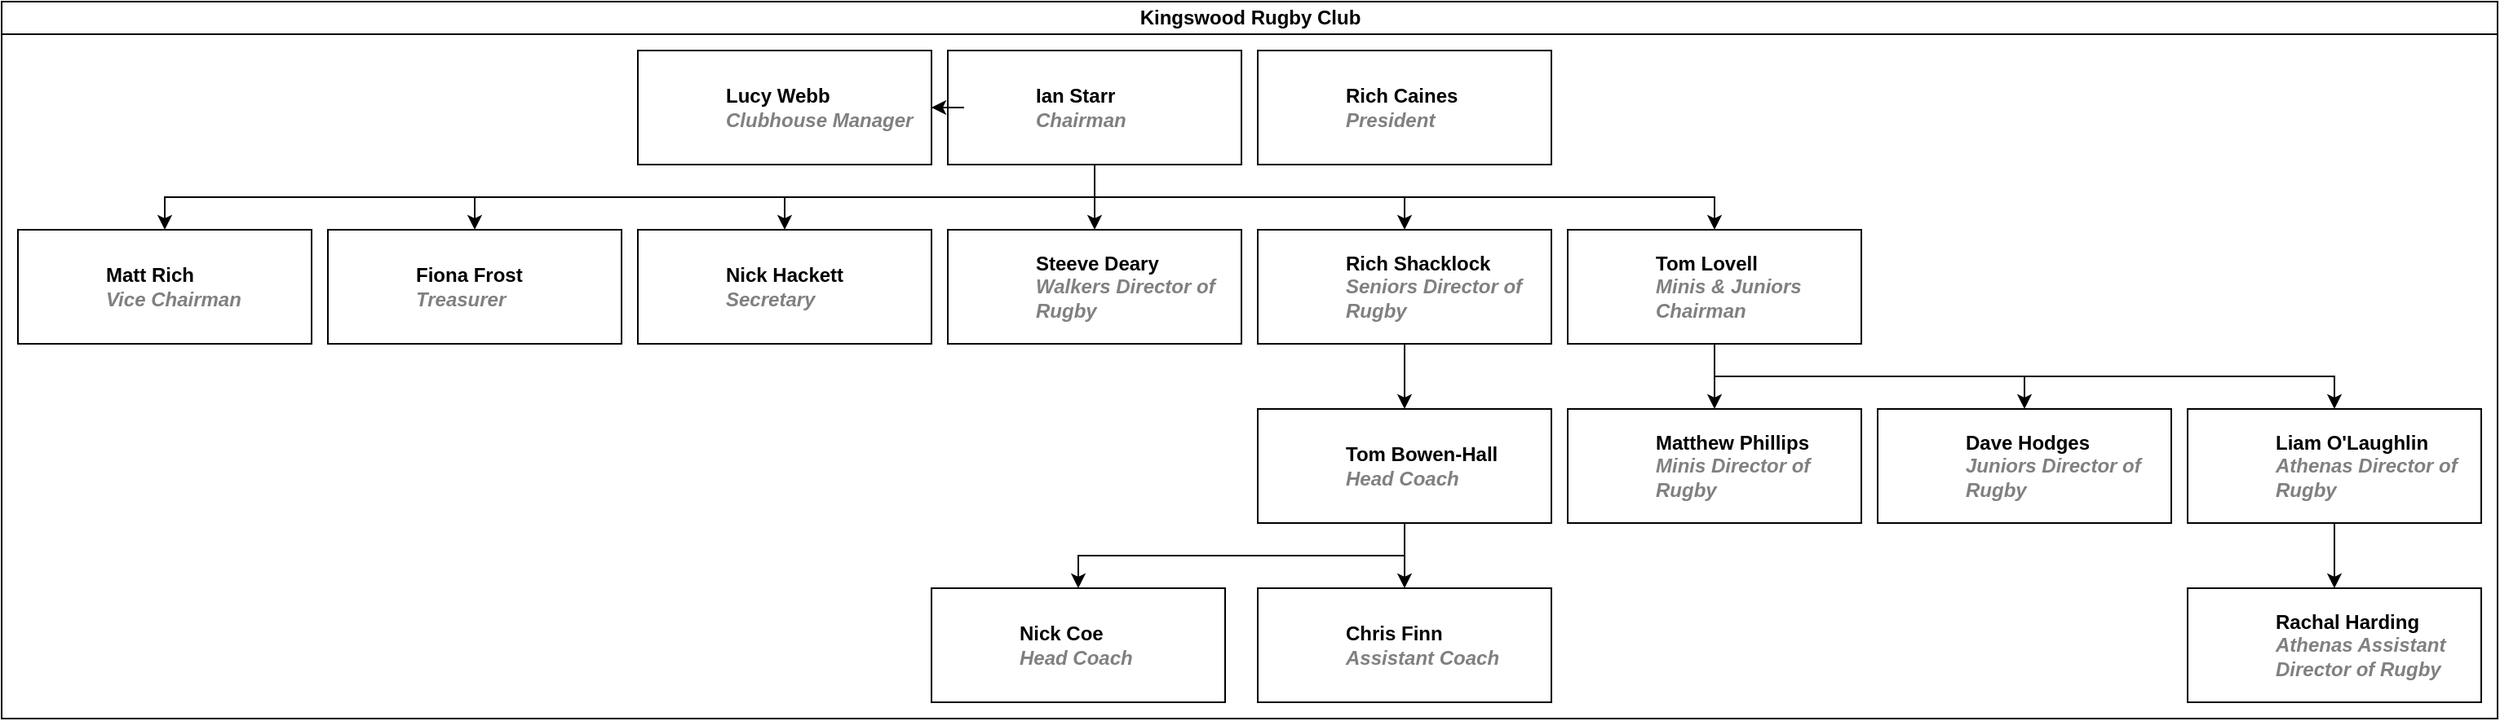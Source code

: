 <mxfile version="26.0.6">
  <diagram id="prtHgNgQTEPvFCAcTncT" name="Page-1">
    <mxGraphModel dx="1434" dy="764" grid="1" gridSize="10" guides="1" tooltips="1" connect="1" arrows="1" fold="1" page="1" pageScale="1" pageWidth="827" pageHeight="1169" math="0" shadow="0">
      <root>
        <mxCell id="0" />
        <mxCell id="1" parent="0" />
        <mxCell id="dNxyNK7c78bLwvsdeMH5-11" value="Kingswood Rugby Club" style="swimlane;html=1;startSize=20;horizontal=1;containerType=tree;glass=0;" parent="1" vertex="1">
          <mxGeometry y="80" width="1530" height="440" as="geometry" />
        </mxCell>
        <UserObject label="%name%&lt;br&gt;&lt;i style=&quot;color: gray;&quot;&gt;%position%&lt;/i&gt;" name="Ian Starr" position="Chairman" placeholders="1" id="dNxyNK7c78bLwvsdeMH5-12">
          <mxCell style="label;image=https://cdn2.iconfinder.com/data/icons/ios-7-icons/50/user_male4-512.png;whiteSpace=wrap;html=1;rounded=0;glass=0;treeMoving=1;treeFolding=1;" parent="dNxyNK7c78bLwvsdeMH5-11" vertex="1">
            <mxGeometry x="580" y="30" width="180" height="70" as="geometry" />
          </mxCell>
        </UserObject>
        <UserObject label="%name%&lt;br&gt;&lt;i style=&quot;color: gray;&quot;&gt;%position%&lt;/i&gt;" name="Rich Caines" position="President" email="pres@kingswoodrfc.co.uk" placeholders="1" id="LuRqBmNVZjdzien86iA9-1">
          <mxCell style="label;image=https://cdn2.iconfinder.com/data/icons/ios-7-icons/50/user_male4-512.png;whiteSpace=wrap;html=1;rounded=0;glass=0;treeMoving=1;treeFolding=1;" parent="dNxyNK7c78bLwvsdeMH5-11" vertex="1">
            <mxGeometry x="770" y="30" width="180" height="70" as="geometry" />
          </mxCell>
        </UserObject>
        <mxCell id="LuRqBmNVZjdzien86iA9-15" value="" style="edgeStyle=orthogonalEdgeStyle;rounded=0;orthogonalLoop=1;jettySize=auto;html=1;exitX=0.5;exitY=1;exitDx=0;exitDy=0;" parent="dNxyNK7c78bLwvsdeMH5-11" source="dNxyNK7c78bLwvsdeMH5-12" target="LuRqBmNVZjdzien86iA9-16" edge="1">
          <mxGeometry relative="1" as="geometry" />
        </mxCell>
        <UserObject label="%name%&lt;br&gt;&lt;i style=&quot;color: gray;&quot;&gt;%position%&lt;/i&gt;" name="Matt Rich" position="Vice Chairman" email="chair@kingswoodrfc.co.uk" placeholders="1" id="LuRqBmNVZjdzien86iA9-16">
          <mxCell style="label;image=https://cdn2.iconfinder.com/data/icons/ios-7-icons/50/user_male4-512.png;whiteSpace=wrap;html=1;rounded=0;glass=0;treeMoving=1;treeFolding=1;" parent="dNxyNK7c78bLwvsdeMH5-11" vertex="1">
            <mxGeometry x="10" y="140" width="180" height="70" as="geometry" />
          </mxCell>
        </UserObject>
        <mxCell id="LuRqBmNVZjdzien86iA9-17" value="" style="edgeStyle=orthogonalEdgeStyle;rounded=0;orthogonalLoop=1;jettySize=auto;html=1;exitX=0.5;exitY=1;exitDx=0;exitDy=0;" parent="dNxyNK7c78bLwvsdeMH5-11" source="dNxyNK7c78bLwvsdeMH5-12" target="LuRqBmNVZjdzien86iA9-18" edge="1">
          <mxGeometry relative="1" as="geometry" />
        </mxCell>
        <UserObject label="%name%&lt;br&gt;&lt;i style=&quot;color: gray;&quot;&gt;%position%&lt;/i&gt;" name="Fiona Frost" position="Treasurer" email="chair@kingswoodrfc.co.uk" placeholders="1" id="LuRqBmNVZjdzien86iA9-18">
          <mxCell style="label;image=https://cdn2.iconfinder.com/data/icons/ios-7-icons/50/user_female4-256.png;whiteSpace=wrap;html=1;rounded=0;glass=0;treeMoving=1;treeFolding=1;" parent="dNxyNK7c78bLwvsdeMH5-11" vertex="1">
            <mxGeometry x="200" y="140" width="180" height="70" as="geometry" />
          </mxCell>
        </UserObject>
        <mxCell id="LuRqBmNVZjdzien86iA9-19" value="" style="edgeStyle=orthogonalEdgeStyle;rounded=0;orthogonalLoop=1;jettySize=auto;html=1;exitX=0.5;exitY=1;exitDx=0;exitDy=0;" parent="dNxyNK7c78bLwvsdeMH5-11" source="dNxyNK7c78bLwvsdeMH5-12" target="LuRqBmNVZjdzien86iA9-20" edge="1">
          <mxGeometry relative="1" as="geometry" />
        </mxCell>
        <UserObject label="%name%&lt;br&gt;&lt;i style=&quot;color: gray;&quot;&gt;%position%&lt;/i&gt;" name="Nick Hackett" position="Secretary" email="chair@kingswoodrfc.co.uk" placeholders="1" id="LuRqBmNVZjdzien86iA9-20">
          <mxCell style="label;image=https://cdn2.iconfinder.com/data/icons/ios-7-icons/50/user_male4-512.png;whiteSpace=wrap;html=1;rounded=0;glass=0;treeMoving=1;treeFolding=1;" parent="dNxyNK7c78bLwvsdeMH5-11" vertex="1">
            <mxGeometry x="390" y="140" width="180" height="70" as="geometry" />
          </mxCell>
        </UserObject>
        <mxCell id="LuRqBmNVZjdzien86iA9-21" value="" style="edgeStyle=orthogonalEdgeStyle;rounded=0;orthogonalLoop=1;jettySize=auto;html=1;" parent="dNxyNK7c78bLwvsdeMH5-11" source="dNxyNK7c78bLwvsdeMH5-12" target="LuRqBmNVZjdzien86iA9-22" edge="1">
          <mxGeometry relative="1" as="geometry" />
        </mxCell>
        <UserObject label="%name%&lt;br&gt;&lt;i style=&quot;color: gray;&quot;&gt;%position%&lt;/i&gt;" name="Steeve Deary" position="Walkers Director of Rugby" email="chair@kingswoodrfc.co.uk" placeholders="1" id="LuRqBmNVZjdzien86iA9-22">
          <mxCell style="label;image=https://cdn2.iconfinder.com/data/icons/ios-7-icons/50/user_male4-512.png;whiteSpace=wrap;html=1;rounded=0;glass=0;treeMoving=1;treeFolding=1;" parent="dNxyNK7c78bLwvsdeMH5-11" vertex="1">
            <mxGeometry x="580" y="140" width="180" height="70" as="geometry" />
          </mxCell>
        </UserObject>
        <mxCell id="LuRqBmNVZjdzien86iA9-23" value="" style="edgeStyle=orthogonalEdgeStyle;rounded=0;orthogonalLoop=1;jettySize=auto;html=1;exitX=0.5;exitY=1;exitDx=0;exitDy=0;" parent="dNxyNK7c78bLwvsdeMH5-11" source="dNxyNK7c78bLwvsdeMH5-12" target="LuRqBmNVZjdzien86iA9-24" edge="1">
          <mxGeometry relative="1" as="geometry" />
        </mxCell>
        <UserObject label="%name%&lt;br&gt;&lt;i style=&quot;color: gray;&quot;&gt;%position%&lt;/i&gt;" name="Rich Shacklock" position="Seniors Director of Rugby" email="chair@kingswoodrfc.co.uk" placeholders="1" id="LuRqBmNVZjdzien86iA9-24">
          <mxCell style="label;image=https://cdn2.iconfinder.com/data/icons/ios-7-icons/50/user_male4-512.png;whiteSpace=wrap;html=1;rounded=0;glass=0;treeMoving=1;treeFolding=1;" parent="dNxyNK7c78bLwvsdeMH5-11" vertex="1">
            <mxGeometry x="770" y="140" width="180" height="70" as="geometry" />
          </mxCell>
        </UserObject>
        <mxCell id="LuRqBmNVZjdzien86iA9-25" value="" style="edgeStyle=orthogonalEdgeStyle;rounded=0;orthogonalLoop=1;jettySize=auto;html=1;exitX=0.5;exitY=1;exitDx=0;exitDy=0;" parent="dNxyNK7c78bLwvsdeMH5-11" source="dNxyNK7c78bLwvsdeMH5-12" target="LuRqBmNVZjdzien86iA9-26" edge="1">
          <mxGeometry relative="1" as="geometry" />
        </mxCell>
        <UserObject label="%name%&lt;br&gt;&lt;i style=&quot;color: gray;&quot;&gt;%position%&lt;/i&gt;" name="Tom Lovell" position="Minis &amp; Juniors Chairman" email="chair@kingswoodrfc.co.uk" placeholders="1" id="LuRqBmNVZjdzien86iA9-26">
          <mxCell style="label;image=https://cdn2.iconfinder.com/data/icons/ios-7-icons/50/user_male4-512.png;whiteSpace=wrap;html=1;rounded=0;glass=0;treeMoving=1;treeFolding=1;" parent="dNxyNK7c78bLwvsdeMH5-11" vertex="1">
            <mxGeometry x="960" y="140" width="180" height="70" as="geometry" />
          </mxCell>
        </UserObject>
        <mxCell id="LuRqBmNVZjdzien86iA9-29" value="" style="rounded=0;orthogonalLoop=1;jettySize=auto;html=1;" parent="dNxyNK7c78bLwvsdeMH5-11" source="LuRqBmNVZjdzien86iA9-24" target="LuRqBmNVZjdzien86iA9-30" edge="1">
          <mxGeometry relative="1" as="geometry">
            <mxPoint x="100" y="180" as="sourcePoint" />
          </mxGeometry>
        </mxCell>
        <UserObject label="%name%&lt;br&gt;&lt;i style=&quot;color: gray;&quot;&gt;%position%&lt;/i&gt;" name="Tom Bowen-Hall" position="Head Coach" email="chair@kingswoodrfc.co.uk" placeholders="1" id="LuRqBmNVZjdzien86iA9-30">
          <mxCell style="label;image=https://cdn2.iconfinder.com/data/icons/ios-7-icons/50/user_male4-512.png;whiteSpace=wrap;html=1;rounded=0;glass=0;treeMoving=1;treeFolding=1;" parent="dNxyNK7c78bLwvsdeMH5-11" vertex="1">
            <mxGeometry x="770" y="250" width="180" height="70" as="geometry" />
          </mxCell>
        </UserObject>
        <mxCell id="LuRqBmNVZjdzien86iA9-31" value="" style="rounded=0;orthogonalLoop=1;jettySize=auto;html=1;" parent="dNxyNK7c78bLwvsdeMH5-11" source="LuRqBmNVZjdzien86iA9-26" target="LuRqBmNVZjdzien86iA9-32" edge="1">
          <mxGeometry relative="1" as="geometry">
            <mxPoint x="100" y="180" as="sourcePoint" />
          </mxGeometry>
        </mxCell>
        <UserObject label="%name%&lt;br&gt;&lt;i style=&quot;color: gray;&quot;&gt;%position%&lt;/i&gt;" name="Matthew Phillips" position="Minis Director of Rugby" email="chair@kingswoodrfc.co.uk" placeholders="1" id="LuRqBmNVZjdzien86iA9-32">
          <mxCell style="label;image=https://cdn2.iconfinder.com/data/icons/ios-7-icons/50/user_male4-512.png;whiteSpace=wrap;html=1;rounded=0;glass=0;treeMoving=1;treeFolding=1;" parent="dNxyNK7c78bLwvsdeMH5-11" vertex="1">
            <mxGeometry x="960" y="250" width="180" height="70" as="geometry" />
          </mxCell>
        </UserObject>
        <mxCell id="LuRqBmNVZjdzien86iA9-35" value="" style="edgeStyle=orthogonalEdgeStyle;rounded=0;orthogonalLoop=1;jettySize=auto;html=1;movable=1;resizable=1;rotatable=1;deletable=1;editable=1;locked=0;connectable=1;exitX=0.5;exitY=1;exitDx=0;exitDy=0;" parent="dNxyNK7c78bLwvsdeMH5-11" source="LuRqBmNVZjdzien86iA9-26" target="LuRqBmNVZjdzien86iA9-36" edge="1">
          <mxGeometry relative="1" as="geometry">
            <mxPoint x="100" y="180" as="sourcePoint" />
          </mxGeometry>
        </mxCell>
        <UserObject label="%name%&lt;br&gt;&lt;i style=&quot;color: gray;&quot;&gt;%position%&lt;/i&gt;" name="Dave Hodges" position="Juniors Director of Rugby" email="chair@kingswoodrfc.co.uk" placeholders="1" id="LuRqBmNVZjdzien86iA9-36">
          <mxCell style="label;image=https://cdn2.iconfinder.com/data/icons/ios-7-icons/50/user_male4-512.png;whiteSpace=wrap;html=1;rounded=0;glass=0;treeMoving=1;treeFolding=1;" parent="dNxyNK7c78bLwvsdeMH5-11" vertex="1">
            <mxGeometry x="1150" y="250" width="180" height="70" as="geometry" />
          </mxCell>
        </UserObject>
        <mxCell id="LuRqBmNVZjdzien86iA9-38" value="" style="edgeStyle=orthogonalEdgeStyle;rounded=0;orthogonalLoop=1;jettySize=auto;html=1;exitX=0.5;exitY=1;exitDx=0;exitDy=0;" parent="dNxyNK7c78bLwvsdeMH5-11" source="LuRqBmNVZjdzien86iA9-26" target="LuRqBmNVZjdzien86iA9-39" edge="1">
          <mxGeometry relative="1" as="geometry">
            <mxPoint x="100" y="180" as="sourcePoint" />
          </mxGeometry>
        </mxCell>
        <UserObject label="%name%&lt;br&gt;&lt;i style=&quot;color: gray;&quot;&gt;%position%&lt;/i&gt;" name="Liam O&#39;Laughlin" position="Athenas Director of Rugby" email="chair@kingswoodrfc.co.uk" placeholders="1" id="LuRqBmNVZjdzien86iA9-39">
          <mxCell style="label;image=https://cdn2.iconfinder.com/data/icons/ios-7-icons/50/user_male4-512.png;whiteSpace=wrap;html=1;rounded=0;glass=0;treeMoving=1;treeFolding=1;" parent="dNxyNK7c78bLwvsdeMH5-11" vertex="1">
            <mxGeometry x="1340" y="250" width="180" height="70" as="geometry" />
          </mxCell>
        </UserObject>
        <mxCell id="LuRqBmNVZjdzien86iA9-40" value="" style="edgeStyle=orthogonalEdgeStyle;rounded=0;orthogonalLoop=1;jettySize=auto;html=1;exitX=0.5;exitY=1;exitDx=0;exitDy=0;" parent="dNxyNK7c78bLwvsdeMH5-11" source="LuRqBmNVZjdzien86iA9-39" target="LuRqBmNVZjdzien86iA9-41" edge="1">
          <mxGeometry relative="1" as="geometry">
            <mxPoint x="1050" y="290" as="sourcePoint" />
          </mxGeometry>
        </mxCell>
        <UserObject label="%name%&lt;br&gt;&lt;i style=&quot;color: gray;&quot;&gt;%position%&lt;/i&gt;" name="Rachal Harding" position="Athenas Assistant Director of Rugby" email="chair@kingswoodrfc.co.uk" placeholders="1" id="LuRqBmNVZjdzien86iA9-41">
          <mxCell style="label;image=https://cdn2.iconfinder.com/data/icons/ios-7-icons/50/user_female4-256.png;whiteSpace=wrap;html=1;rounded=0;glass=0;treeMoving=1;treeFolding=1;" parent="dNxyNK7c78bLwvsdeMH5-11" vertex="1">
            <mxGeometry x="1340" y="360" width="180" height="70" as="geometry" />
          </mxCell>
        </UserObject>
        <mxCell id="LuRqBmNVZjdzien86iA9-42" value="" style="rounded=0;orthogonalLoop=1;jettySize=auto;html=1;" parent="dNxyNK7c78bLwvsdeMH5-11" source="LuRqBmNVZjdzien86iA9-30" target="LuRqBmNVZjdzien86iA9-43" edge="1">
          <mxGeometry relative="1" as="geometry">
            <mxPoint x="860" y="290" as="sourcePoint" />
          </mxGeometry>
        </mxCell>
        <UserObject label="%name%&lt;br&gt;&lt;i style=&quot;color: gray;&quot;&gt;%position%&lt;/i&gt;" name="Chris Finn" position="Assistant Coach" email="chair@kingswoodrfc.co.uk" placeholders="1" id="LuRqBmNVZjdzien86iA9-43">
          <mxCell style="label;image=https://cdn2.iconfinder.com/data/icons/ios-7-icons/50/user_male4-512.png;whiteSpace=wrap;html=1;rounded=0;glass=0;treeMoving=1;treeFolding=1;" parent="dNxyNK7c78bLwvsdeMH5-11" vertex="1">
            <mxGeometry x="770" y="360" width="180" height="70" as="geometry" />
          </mxCell>
        </UserObject>
        <mxCell id="LuRqBmNVZjdzien86iA9-44" value="" style="rounded=0;orthogonalLoop=1;jettySize=auto;html=1;edgeStyle=orthogonalEdgeStyle;exitX=0.5;exitY=1;exitDx=0;exitDy=0;" parent="dNxyNK7c78bLwvsdeMH5-11" source="LuRqBmNVZjdzien86iA9-30" target="LuRqBmNVZjdzien86iA9-45" edge="1">
          <mxGeometry relative="1" as="geometry">
            <mxPoint x="860" y="290" as="sourcePoint" />
          </mxGeometry>
        </mxCell>
        <UserObject label="%name%&lt;br&gt;&lt;i style=&quot;color: gray;&quot;&gt;%position%&lt;/i&gt;" name="Nick Coe" position="Head Coach" email="chair@kingswoodrfc.co.uk" placeholders="1" id="LuRqBmNVZjdzien86iA9-45">
          <mxCell style="label;image=https://cdn2.iconfinder.com/data/icons/ios-7-icons/50/user_male4-512.png;whiteSpace=wrap;html=1;rounded=0;glass=0;treeMoving=1;treeFolding=1;" parent="dNxyNK7c78bLwvsdeMH5-11" vertex="1">
            <mxGeometry x="570" y="360" width="180" height="70" as="geometry" />
          </mxCell>
        </UserObject>
        <mxCell id="NqxbmxRh1IsA5QDS3nw8-1" value="" style="edgeStyle=orthogonalEdgeStyle;rounded=0;orthogonalLoop=1;jettySize=auto;html=1;" edge="1" source="dNxyNK7c78bLwvsdeMH5-12" target="NqxbmxRh1IsA5QDS3nw8-2" parent="dNxyNK7c78bLwvsdeMH5-11">
          <mxGeometry relative="1" as="geometry" />
        </mxCell>
        <UserObject label="%name%&lt;br&gt;&lt;i style=&quot;color: gray;&quot;&gt;%position%&lt;/i&gt;" name="Lucy Webb" position="Clubhouse Manager" placeholders="1" id="NqxbmxRh1IsA5QDS3nw8-2">
          <mxCell style="label;image=https://cdn2.iconfinder.com/data/icons/ios-7-icons/50/user_female4-256.png;whiteSpace=wrap;html=1;rounded=0;glass=0;treeMoving=1;treeFolding=1;" vertex="1" parent="dNxyNK7c78bLwvsdeMH5-11">
            <mxGeometry x="390" y="30" width="180" height="70" as="geometry" />
          </mxCell>
        </UserObject>
      </root>
    </mxGraphModel>
  </diagram>
</mxfile>
